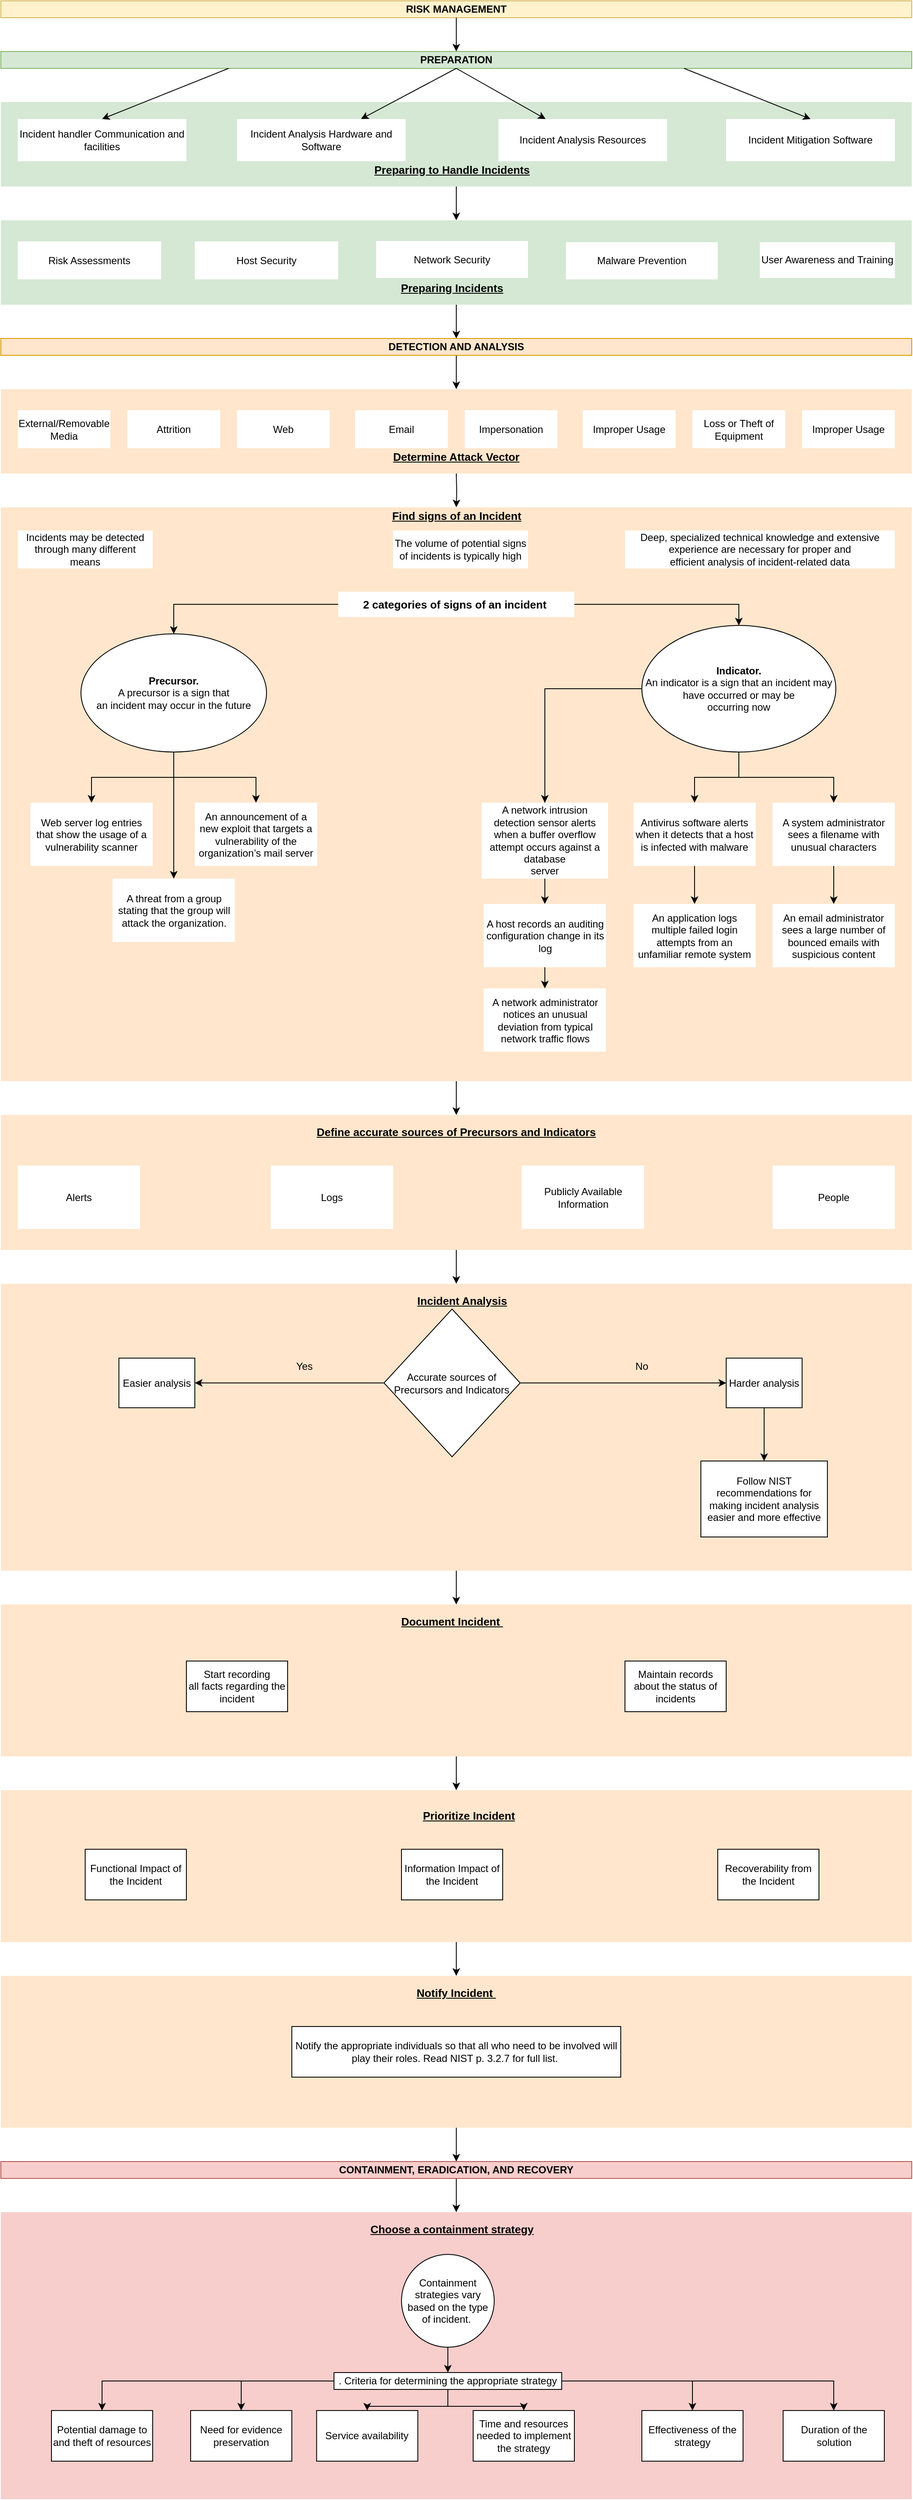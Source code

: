 <mxfile version="15.2.7" type="github" pages="2">
  <diagram id="2HpPP-bICAGdmHpTmiFh" name="Page-1">
    <mxGraphModel dx="1185" dy="635" grid="1" gridSize="10" guides="1" tooltips="1" connect="1" arrows="1" fold="1" page="1" pageScale="1" pageWidth="1169" pageHeight="827" math="0" shadow="0">
      <root>
        <mxCell id="0" />
        <mxCell id="1" parent="0" />
        <mxCell id="R-Eaw4uN9UbWOstKoqbW-2" value="&lt;b&gt;RISK MANAGEMENT&lt;/b&gt;" style="text;html=1;align=center;verticalAlign=middle;whiteSpace=wrap;rounded=0;fillColor=#fff2cc;strokeColor=#d6b656;" parent="1" vertex="1">
          <mxGeometry x="40" y="40" width="1080" height="20" as="geometry" />
        </mxCell>
        <mxCell id="R-Eaw4uN9UbWOstKoqbW-4" value="" style="endArrow=classic;html=1;exitX=0.5;exitY=1;exitDx=0;exitDy=0;entryX=0.5;entryY=0;entryDx=0;entryDy=0;" parent="1" source="R-Eaw4uN9UbWOstKoqbW-2" target="R-Eaw4uN9UbWOstKoqbW-5" edge="1">
          <mxGeometry width="50" height="50" relative="1" as="geometry">
            <mxPoint x="320" y="80" as="sourcePoint" />
            <mxPoint x="320" y="100" as="targetPoint" />
          </mxGeometry>
        </mxCell>
        <mxCell id="R-Eaw4uN9UbWOstKoqbW-5" value="&lt;b&gt;&lt;font style=&quot;font-size: 12px&quot;&gt;PREPARATION&lt;/font&gt;&lt;/b&gt;" style="text;html=1;align=center;verticalAlign=middle;whiteSpace=wrap;rounded=0;fillColor=#d5e8d4;strokeColor=#82b366;" parent="1" vertex="1">
          <mxGeometry x="40" y="100" width="1080" height="20" as="geometry" />
        </mxCell>
        <mxCell id="iwnnFERjuLGPFcT2uMJZ-8" value="" style="rounded=0;whiteSpace=wrap;html=1;strokeColor=none;fillColor=#d5e8d4;" parent="1" vertex="1">
          <mxGeometry x="40" y="160" width="1080" height="100" as="geometry" />
        </mxCell>
        <mxCell id="R-Eaw4uN9UbWOstKoqbW-8" value="Incident handler Communication and facilities" style="text;html=1;align=center;verticalAlign=middle;whiteSpace=wrap;rounded=0;fillColor=default;strokeColor=none;" parent="1" vertex="1">
          <mxGeometry x="60" y="180" width="200" height="50" as="geometry" />
        </mxCell>
        <mxCell id="R-Eaw4uN9UbWOstKoqbW-11" value="Incident Analysis Hardware and Software" style="text;html=1;align=center;verticalAlign=middle;whiteSpace=wrap;rounded=0;fillColor=default;strokeColor=none;" parent="1" vertex="1">
          <mxGeometry x="320" y="180" width="200" height="50" as="geometry" />
        </mxCell>
        <mxCell id="R-Eaw4uN9UbWOstKoqbW-12" value="Incident Analysis Resources" style="text;html=1;align=center;verticalAlign=middle;whiteSpace=wrap;rounded=0;fillColor=default;strokeColor=none;" parent="1" vertex="1">
          <mxGeometry x="630" y="180" width="200" height="50" as="geometry" />
        </mxCell>
        <mxCell id="R-Eaw4uN9UbWOstKoqbW-13" value="Incident Mitigation Software" style="text;html=1;align=center;verticalAlign=middle;whiteSpace=wrap;rounded=0;fillColor=default;strokeColor=none;" parent="1" vertex="1">
          <mxGeometry x="900" y="180" width="200" height="50" as="geometry" />
        </mxCell>
        <mxCell id="iwnnFERjuLGPFcT2uMJZ-1" value="" style="endArrow=classic;html=1;entryX=0.5;entryY=0;entryDx=0;entryDy=0;exitX=0.25;exitY=1;exitDx=0;exitDy=0;" parent="1" source="R-Eaw4uN9UbWOstKoqbW-5" target="R-Eaw4uN9UbWOstKoqbW-8" edge="1">
          <mxGeometry width="50" height="50" relative="1" as="geometry">
            <mxPoint x="110" y="122" as="sourcePoint" />
            <mxPoint x="210" y="130" as="targetPoint" />
          </mxGeometry>
        </mxCell>
        <mxCell id="iwnnFERjuLGPFcT2uMJZ-2" value="" style="endArrow=classic;html=1;exitX=0.5;exitY=1;exitDx=0;exitDy=0;" parent="1" source="R-Eaw4uN9UbWOstKoqbW-5" target="R-Eaw4uN9UbWOstKoqbW-11" edge="1">
          <mxGeometry width="50" height="50" relative="1" as="geometry">
            <mxPoint x="379.58" y="120" as="sourcePoint" />
            <mxPoint x="380" y="178" as="targetPoint" />
          </mxGeometry>
        </mxCell>
        <mxCell id="iwnnFERjuLGPFcT2uMJZ-3" value="" style="endArrow=classic;html=1;exitX=0.5;exitY=1;exitDx=0;exitDy=0;" parent="1" source="R-Eaw4uN9UbWOstKoqbW-5" target="R-Eaw4uN9UbWOstKoqbW-12" edge="1">
          <mxGeometry width="50" height="50" relative="1" as="geometry">
            <mxPoint x="580" y="140" as="sourcePoint" />
            <mxPoint x="730" y="178" as="targetPoint" />
          </mxGeometry>
        </mxCell>
        <mxCell id="iwnnFERjuLGPFcT2uMJZ-4" value="" style="endArrow=classic;html=1;exitX=0.75;exitY=1;exitDx=0;exitDy=0;entryX=0.5;entryY=0;entryDx=0;entryDy=0;" parent="1" source="R-Eaw4uN9UbWOstKoqbW-5" target="R-Eaw4uN9UbWOstKoqbW-13" edge="1">
          <mxGeometry width="50" height="50" relative="1" as="geometry">
            <mxPoint x="1049.58" y="122" as="sourcePoint" />
            <mxPoint x="1049.58" y="180" as="targetPoint" />
          </mxGeometry>
        </mxCell>
        <mxCell id="iwnnFERjuLGPFcT2uMJZ-9" value="&lt;b&gt;&lt;font style=&quot;font-size: 13px&quot;&gt;&lt;u&gt;Preparing to Handle Incidents&lt;/u&gt;&lt;/font&gt;&lt;br&gt;&lt;/b&gt;" style="text;html=1;strokeColor=none;fillColor=none;align=center;verticalAlign=middle;whiteSpace=wrap;rounded=0;" parent="1" vertex="1">
          <mxGeometry x="460" y="230" width="230" height="20" as="geometry" />
        </mxCell>
        <mxCell id="hXuzACPKQtS0b_j040UV-15" style="edgeStyle=orthogonalEdgeStyle;rounded=0;orthogonalLoop=1;jettySize=auto;html=1;" edge="1" parent="1" source="hXuzACPKQtS0b_j040UV-2" target="hXuzACPKQtS0b_j040UV-13">
          <mxGeometry relative="1" as="geometry" />
        </mxCell>
        <mxCell id="hXuzACPKQtS0b_j040UV-2" value="" style="rounded=0;whiteSpace=wrap;html=1;strokeColor=none;fillColor=#d5e8d4;" vertex="1" parent="1">
          <mxGeometry x="40" y="300" width="1080" height="100" as="geometry" />
        </mxCell>
        <mxCell id="hXuzACPKQtS0b_j040UV-3" value="" style="endArrow=classic;html=1;entryX=0.5;entryY=0;entryDx=0;entryDy=0;exitX=0.5;exitY=1;exitDx=0;exitDy=0;" edge="1" parent="1" source="iwnnFERjuLGPFcT2uMJZ-8" target="hXuzACPKQtS0b_j040UV-2">
          <mxGeometry width="50" height="50" relative="1" as="geometry">
            <mxPoint x="590" y="270" as="sourcePoint" />
            <mxPoint x="570" y="320" as="targetPoint" />
          </mxGeometry>
        </mxCell>
        <mxCell id="hXuzACPKQtS0b_j040UV-8" value="Risk Assessments" style="text;html=1;align=center;verticalAlign=middle;whiteSpace=wrap;rounded=0;fillColor=default;strokeColor=none;" vertex="1" parent="1">
          <mxGeometry x="60" y="325" width="170" height="45" as="geometry" />
        </mxCell>
        <mxCell id="hXuzACPKQtS0b_j040UV-9" value="Host Security" style="text;html=1;align=center;verticalAlign=middle;whiteSpace=wrap;rounded=0;fillColor=default;strokeColor=none;" vertex="1" parent="1">
          <mxGeometry x="270" y="325" width="170" height="45" as="geometry" />
        </mxCell>
        <mxCell id="hXuzACPKQtS0b_j040UV-10" value="Network Security" style="text;html=1;align=center;verticalAlign=middle;whiteSpace=wrap;rounded=0;fillColor=default;strokeColor=none;" vertex="1" parent="1">
          <mxGeometry x="485" y="324.5" width="180" height="44" as="geometry" />
        </mxCell>
        <mxCell id="hXuzACPKQtS0b_j040UV-11" value="Malware Prevention" style="text;html=1;align=center;verticalAlign=middle;whiteSpace=wrap;rounded=0;fillColor=default;strokeColor=none;" vertex="1" parent="1">
          <mxGeometry x="710" y="326" width="180" height="44" as="geometry" />
        </mxCell>
        <mxCell id="hXuzACPKQtS0b_j040UV-12" value="User Awareness and Training" style="text;html=1;align=center;verticalAlign=middle;whiteSpace=wrap;rounded=0;fillColor=default;strokeColor=none;" vertex="1" parent="1">
          <mxGeometry x="940" y="326" width="160" height="42.5" as="geometry" />
        </mxCell>
        <mxCell id="hXuzACPKQtS0b_j040UV-16" value="" style="edgeStyle=orthogonalEdgeStyle;rounded=0;orthogonalLoop=1;jettySize=auto;html=1;" edge="1" parent="1" source="hXuzACPKQtS0b_j040UV-13" target="hXuzACPKQtS0b_j040UV-14">
          <mxGeometry relative="1" as="geometry" />
        </mxCell>
        <mxCell id="hXuzACPKQtS0b_j040UV-13" value="&lt;b&gt;&lt;font style=&quot;font-size: 12px&quot;&gt;DETECTION AND ANALYSIS&lt;/font&gt;&lt;/b&gt;" style="text;html=1;align=center;verticalAlign=middle;whiteSpace=wrap;rounded=0;fillColor=#ffe6cc;strokeColor=#d79b00;" vertex="1" parent="1">
          <mxGeometry x="40" y="440" width="1080" height="20" as="geometry" />
        </mxCell>
        <mxCell id="hXuzACPKQtS0b_j040UV-17" value="&lt;b&gt;&lt;font style=&quot;font-size: 13px&quot;&gt;&lt;u&gt;Preparing Incidents&lt;/u&gt;&lt;/font&gt;&lt;br&gt;&lt;/b&gt;" style="text;html=1;strokeColor=none;fillColor=none;align=center;verticalAlign=middle;whiteSpace=wrap;rounded=0;" vertex="1" parent="1">
          <mxGeometry x="460" y="370" width="230" height="20" as="geometry" />
        </mxCell>
        <mxCell id="hXuzACPKQtS0b_j040UV-14" value="" style="rounded=0;whiteSpace=wrap;html=1;strokeColor=none;fillColor=#ffe6cc;" vertex="1" parent="1">
          <mxGeometry x="40" y="500" width="1080" height="100" as="geometry" />
        </mxCell>
        <mxCell id="hXuzACPKQtS0b_j040UV-18" value="&lt;b&gt;&lt;u&gt;&lt;font style=&quot;font-size: 13px&quot;&gt;Determine Attack Vector&lt;/font&gt;&lt;/u&gt;&lt;/b&gt;" style="text;html=1;strokeColor=none;fillColor=none;align=center;verticalAlign=middle;whiteSpace=wrap;rounded=0;" vertex="1" parent="1">
          <mxGeometry x="496.25" y="570" width="167.5" height="20" as="geometry" />
        </mxCell>
        <mxCell id="hXuzACPKQtS0b_j040UV-19" value="External/Removable Media" style="text;html=1;align=center;verticalAlign=middle;whiteSpace=wrap;rounded=0;fillColor=default;strokeColor=none;" vertex="1" parent="1">
          <mxGeometry x="60" y="525" width="110" height="45" as="geometry" />
        </mxCell>
        <mxCell id="hXuzACPKQtS0b_j040UV-20" value="Attrition" style="text;html=1;align=center;verticalAlign=middle;whiteSpace=wrap;rounded=0;fillColor=default;strokeColor=none;" vertex="1" parent="1">
          <mxGeometry x="190" y="525" width="110" height="45" as="geometry" />
        </mxCell>
        <mxCell id="hXuzACPKQtS0b_j040UV-21" value="Web" style="text;html=1;align=center;verticalAlign=middle;whiteSpace=wrap;rounded=0;fillColor=default;strokeColor=none;" vertex="1" parent="1">
          <mxGeometry x="320" y="525" width="110" height="45" as="geometry" />
        </mxCell>
        <mxCell id="hXuzACPKQtS0b_j040UV-22" value="Email" style="text;html=1;align=center;verticalAlign=middle;whiteSpace=wrap;rounded=0;fillColor=default;strokeColor=none;" vertex="1" parent="1">
          <mxGeometry x="460" y="525" width="110" height="45" as="geometry" />
        </mxCell>
        <mxCell id="hXuzACPKQtS0b_j040UV-23" value="Impersonation" style="text;html=1;align=center;verticalAlign=middle;whiteSpace=wrap;rounded=0;fillColor=default;strokeColor=none;" vertex="1" parent="1">
          <mxGeometry x="590" y="525" width="110" height="45" as="geometry" />
        </mxCell>
        <mxCell id="hXuzACPKQtS0b_j040UV-24" value="Improper Usage" style="text;html=1;align=center;verticalAlign=middle;whiteSpace=wrap;rounded=0;fillColor=default;strokeColor=none;" vertex="1" parent="1">
          <mxGeometry x="730" y="525" width="110" height="45" as="geometry" />
        </mxCell>
        <mxCell id="hXuzACPKQtS0b_j040UV-25" value="Loss or Theft of Equipment" style="text;html=1;align=center;verticalAlign=middle;whiteSpace=wrap;rounded=0;fillColor=default;strokeColor=none;" vertex="1" parent="1">
          <mxGeometry x="860" y="525" width="110" height="45" as="geometry" />
        </mxCell>
        <mxCell id="hXuzACPKQtS0b_j040UV-26" value="Improper Usage" style="text;html=1;align=center;verticalAlign=middle;whiteSpace=wrap;rounded=0;fillColor=default;strokeColor=none;" vertex="1" parent="1">
          <mxGeometry x="990" y="525" width="110" height="45" as="geometry" />
        </mxCell>
        <mxCell id="hXuzACPKQtS0b_j040UV-66" value="" style="edgeStyle=orthogonalEdgeStyle;rounded=0;orthogonalLoop=1;jettySize=auto;html=1;" edge="1" parent="1" source="hXuzACPKQtS0b_j040UV-27" target="hXuzACPKQtS0b_j040UV-62">
          <mxGeometry relative="1" as="geometry" />
        </mxCell>
        <mxCell id="hXuzACPKQtS0b_j040UV-27" value="" style="rounded=0;whiteSpace=wrap;html=1;strokeColor=none;fillColor=#ffe6cc;" vertex="1" parent="1">
          <mxGeometry x="40" y="640" width="1080" height="680" as="geometry" />
        </mxCell>
        <mxCell id="hXuzACPKQtS0b_j040UV-29" style="edgeStyle=orthogonalEdgeStyle;rounded=0;orthogonalLoop=1;jettySize=auto;html=1;entryX=0.5;entryY=0;entryDx=0;entryDy=0;" edge="1" parent="1" target="hXuzACPKQtS0b_j040UV-27">
          <mxGeometry relative="1" as="geometry">
            <mxPoint x="580" y="600" as="sourcePoint" />
            <mxPoint x="590" y="450" as="targetPoint" />
          </mxGeometry>
        </mxCell>
        <mxCell id="hXuzACPKQtS0b_j040UV-30" value="&lt;b&gt;&lt;u&gt;&lt;font style=&quot;font-size: 13px&quot;&gt;Find signs of an Incident&lt;/font&gt;&lt;/u&gt;&lt;/b&gt;" style="text;html=1;strokeColor=none;fillColor=none;align=center;verticalAlign=middle;whiteSpace=wrap;rounded=0;" vertex="1" parent="1">
          <mxGeometry x="498.75" y="640" width="162.5" height="20" as="geometry" />
        </mxCell>
        <mxCell id="hXuzACPKQtS0b_j040UV-31" value="Incidents may be detected through many different means" style="text;html=1;align=center;verticalAlign=middle;whiteSpace=wrap;rounded=0;fillColor=default;strokeColor=none;" vertex="1" parent="1">
          <mxGeometry x="60" y="667.5" width="160" height="45" as="geometry" />
        </mxCell>
        <mxCell id="hXuzACPKQtS0b_j040UV-32" value="The volume of potential signs of incidents is typically high" style="text;html=1;align=center;verticalAlign=middle;whiteSpace=wrap;rounded=0;fillColor=default;strokeColor=none;" vertex="1" parent="1">
          <mxGeometry x="505" y="667.5" width="160" height="45" as="geometry" />
        </mxCell>
        <mxCell id="hXuzACPKQtS0b_j040UV-33" value="Deep, specialized technical knowledge and extensive experience are necessary for proper and&lt;br/&gt;efficient analysis of incident-related data" style="text;html=1;align=center;verticalAlign=middle;whiteSpace=wrap;rounded=0;fillColor=default;strokeColor=none;" vertex="1" parent="1">
          <mxGeometry x="780" y="667.5" width="320" height="45" as="geometry" />
        </mxCell>
        <mxCell id="hXuzACPKQtS0b_j040UV-41" style="edgeStyle=orthogonalEdgeStyle;rounded=0;orthogonalLoop=1;jettySize=auto;html=1;" edge="1" parent="1" source="hXuzACPKQtS0b_j040UV-34" target="hXuzACPKQtS0b_j040UV-40">
          <mxGeometry relative="1" as="geometry" />
        </mxCell>
        <mxCell id="hXuzACPKQtS0b_j040UV-44" style="edgeStyle=orthogonalEdgeStyle;rounded=0;orthogonalLoop=1;jettySize=auto;html=1;entryX=0.5;entryY=0;entryDx=0;entryDy=0;" edge="1" parent="1" source="hXuzACPKQtS0b_j040UV-34" target="hXuzACPKQtS0b_j040UV-42">
          <mxGeometry relative="1" as="geometry" />
        </mxCell>
        <mxCell id="hXuzACPKQtS0b_j040UV-45" style="edgeStyle=orthogonalEdgeStyle;rounded=0;orthogonalLoop=1;jettySize=auto;html=1;" edge="1" parent="1" source="hXuzACPKQtS0b_j040UV-34" target="hXuzACPKQtS0b_j040UV-43">
          <mxGeometry relative="1" as="geometry" />
        </mxCell>
        <mxCell id="hXuzACPKQtS0b_j040UV-34" value="&lt;b&gt;Precursor. &lt;br&gt;&lt;/b&gt;A precursor is a sign that&lt;br&gt;an incident may occur in the future" style="ellipse;whiteSpace=wrap;html=1;" vertex="1" parent="1">
          <mxGeometry x="135" y="790" width="220" height="140" as="geometry" />
        </mxCell>
        <mxCell id="hXuzACPKQtS0b_j040UV-47" style="edgeStyle=orthogonalEdgeStyle;rounded=0;orthogonalLoop=1;jettySize=auto;html=1;entryX=0.5;entryY=0;entryDx=0;entryDy=0;" edge="1" parent="1" source="hXuzACPKQtS0b_j040UV-35" target="hXuzACPKQtS0b_j040UV-46">
          <mxGeometry relative="1" as="geometry" />
        </mxCell>
        <mxCell id="hXuzACPKQtS0b_j040UV-52" style="edgeStyle=orthogonalEdgeStyle;rounded=0;orthogonalLoop=1;jettySize=auto;html=1;entryX=0.5;entryY=0;entryDx=0;entryDy=0;" edge="1" parent="1" source="hXuzACPKQtS0b_j040UV-35" target="hXuzACPKQtS0b_j040UV-48">
          <mxGeometry relative="1" as="geometry" />
        </mxCell>
        <mxCell id="hXuzACPKQtS0b_j040UV-53" style="edgeStyle=orthogonalEdgeStyle;rounded=0;orthogonalLoop=1;jettySize=auto;html=1;entryX=0.5;entryY=0;entryDx=0;entryDy=0;" edge="1" parent="1" source="hXuzACPKQtS0b_j040UV-35" target="hXuzACPKQtS0b_j040UV-50">
          <mxGeometry relative="1" as="geometry" />
        </mxCell>
        <mxCell id="hXuzACPKQtS0b_j040UV-55" style="edgeStyle=orthogonalEdgeStyle;rounded=0;orthogonalLoop=1;jettySize=auto;html=1;entryX=0.5;entryY=0;entryDx=0;entryDy=0;startArrow=none;" edge="1" parent="1" source="hXuzACPKQtS0b_j040UV-46" target="hXuzACPKQtS0b_j040UV-51">
          <mxGeometry relative="1" as="geometry" />
        </mxCell>
        <mxCell id="hXuzACPKQtS0b_j040UV-35" value="&lt;b&gt;Indicator.&lt;/b&gt; &lt;br&gt;An indicator is a sign that an incident may have occurred or may be&lt;br&gt;occurring now" style="ellipse;whiteSpace=wrap;html=1;" vertex="1" parent="1">
          <mxGeometry x="800" y="780" width="230" height="150" as="geometry" />
        </mxCell>
        <mxCell id="hXuzACPKQtS0b_j040UV-38" style="edgeStyle=orthogonalEdgeStyle;rounded=0;orthogonalLoop=1;jettySize=auto;html=1;" edge="1" parent="1" source="hXuzACPKQtS0b_j040UV-37" target="hXuzACPKQtS0b_j040UV-34">
          <mxGeometry relative="1" as="geometry" />
        </mxCell>
        <mxCell id="hXuzACPKQtS0b_j040UV-39" style="edgeStyle=orthogonalEdgeStyle;rounded=0;orthogonalLoop=1;jettySize=auto;html=1;entryX=0.5;entryY=0;entryDx=0;entryDy=0;" edge="1" parent="1" source="hXuzACPKQtS0b_j040UV-37" target="hXuzACPKQtS0b_j040UV-35">
          <mxGeometry relative="1" as="geometry" />
        </mxCell>
        <mxCell id="hXuzACPKQtS0b_j040UV-37" value="&lt;b&gt;&lt;font style=&quot;font-size: 13px&quot;&gt;2 categories of signs of an incident&amp;nbsp;&lt;/font&gt;&lt;/b&gt;" style="text;html=1;strokeColor=none;fillColor=default;align=center;verticalAlign=middle;whiteSpace=wrap;rounded=0;" vertex="1" parent="1">
          <mxGeometry x="440" y="740" width="280" height="30" as="geometry" />
        </mxCell>
        <mxCell id="hXuzACPKQtS0b_j040UV-40" value="Web server log entries that show the usage of a vulnerability scanner" style="rounded=0;whiteSpace=wrap;html=1;fillColor=default;strokeColor=none;" vertex="1" parent="1">
          <mxGeometry x="75" y="990" width="145" height="75" as="geometry" />
        </mxCell>
        <mxCell id="hXuzACPKQtS0b_j040UV-42" value="An announcement of a new exploit that targets a vulnerability of the organization’s mail server" style="rounded=0;whiteSpace=wrap;html=1;fillColor=default;strokeColor=none;" vertex="1" parent="1">
          <mxGeometry x="270" y="990" width="145" height="75" as="geometry" />
        </mxCell>
        <mxCell id="hXuzACPKQtS0b_j040UV-43" value="A threat from a group stating that the group will attack the organization." style="rounded=0;whiteSpace=wrap;html=1;fillColor=default;strokeColor=none;" vertex="1" parent="1">
          <mxGeometry x="172.5" y="1080" width="145" height="75" as="geometry" />
        </mxCell>
        <mxCell id="hXuzACPKQtS0b_j040UV-60" value="" style="edgeStyle=orthogonalEdgeStyle;rounded=0;orthogonalLoop=1;jettySize=auto;html=1;" edge="1" parent="1" source="hXuzACPKQtS0b_j040UV-48" target="hXuzACPKQtS0b_j040UV-49">
          <mxGeometry relative="1" as="geometry" />
        </mxCell>
        <mxCell id="hXuzACPKQtS0b_j040UV-48" value="Antivirus software alerts when it detects that a host is infected with malware" style="rounded=0;whiteSpace=wrap;html=1;fillColor=default;strokeColor=none;" vertex="1" parent="1">
          <mxGeometry x="790" y="990" width="145" height="75" as="geometry" />
        </mxCell>
        <mxCell id="hXuzACPKQtS0b_j040UV-49" value="An application logs multiple failed login attempts from an unfamiliar remote system" style="rounded=0;whiteSpace=wrap;html=1;fillColor=default;strokeColor=none;" vertex="1" parent="1">
          <mxGeometry x="790" y="1110" width="145" height="75" as="geometry" />
        </mxCell>
        <mxCell id="hXuzACPKQtS0b_j040UV-61" value="" style="edgeStyle=orthogonalEdgeStyle;rounded=0;orthogonalLoop=1;jettySize=auto;html=1;" edge="1" parent="1" source="hXuzACPKQtS0b_j040UV-50" target="hXuzACPKQtS0b_j040UV-57">
          <mxGeometry relative="1" as="geometry" />
        </mxCell>
        <mxCell id="hXuzACPKQtS0b_j040UV-50" value="A system administrator sees a filename with unusual characters" style="rounded=0;whiteSpace=wrap;html=1;fillColor=default;strokeColor=none;" vertex="1" parent="1">
          <mxGeometry x="955" y="990" width="145" height="75" as="geometry" />
        </mxCell>
        <mxCell id="hXuzACPKQtS0b_j040UV-59" value="" style="edgeStyle=orthogonalEdgeStyle;rounded=0;orthogonalLoop=1;jettySize=auto;html=1;" edge="1" parent="1" source="hXuzACPKQtS0b_j040UV-51" target="hXuzACPKQtS0b_j040UV-58">
          <mxGeometry relative="1" as="geometry" />
        </mxCell>
        <mxCell id="hXuzACPKQtS0b_j040UV-51" value="A host records an auditing configuration change in its log" style="rounded=0;whiteSpace=wrap;html=1;fillColor=default;strokeColor=none;" vertex="1" parent="1">
          <mxGeometry x="612.5" y="1110" width="145" height="75" as="geometry" />
        </mxCell>
        <mxCell id="hXuzACPKQtS0b_j040UV-46" value="A network intrusion detection sensor alerts when a buffer overflow attempt occurs against a database&lt;br/&gt;server" style="rounded=0;whiteSpace=wrap;html=1;fillColor=default;strokeColor=none;" vertex="1" parent="1">
          <mxGeometry x="610" y="990" width="150" height="90" as="geometry" />
        </mxCell>
        <mxCell id="hXuzACPKQtS0b_j040UV-56" value="" style="edgeStyle=orthogonalEdgeStyle;rounded=0;orthogonalLoop=1;jettySize=auto;html=1;entryX=0.5;entryY=0;entryDx=0;entryDy=0;endArrow=none;" edge="1" parent="1" source="hXuzACPKQtS0b_j040UV-35" target="hXuzACPKQtS0b_j040UV-46">
          <mxGeometry relative="1" as="geometry">
            <mxPoint x="800" y="855" as="sourcePoint" />
            <mxPoint x="682.5" y="1100" as="targetPoint" />
          </mxGeometry>
        </mxCell>
        <mxCell id="hXuzACPKQtS0b_j040UV-57" value="An email administrator sees a large number of bounced emails with suspicious content" style="rounded=0;whiteSpace=wrap;html=1;fillColor=default;strokeColor=none;" vertex="1" parent="1">
          <mxGeometry x="955" y="1110" width="145" height="75" as="geometry" />
        </mxCell>
        <mxCell id="hXuzACPKQtS0b_j040UV-58" value="A network administrator notices an unusual deviation from typical network traffic flows" style="rounded=0;whiteSpace=wrap;html=1;fillColor=default;strokeColor=none;" vertex="1" parent="1">
          <mxGeometry x="612.5" y="1210" width="145" height="75" as="geometry" />
        </mxCell>
        <mxCell id="hXuzACPKQtS0b_j040UV-72" value="" style="edgeStyle=orthogonalEdgeStyle;rounded=0;orthogonalLoop=1;jettySize=auto;html=1;" edge="1" parent="1" source="hXuzACPKQtS0b_j040UV-62" target="hXuzACPKQtS0b_j040UV-71">
          <mxGeometry relative="1" as="geometry" />
        </mxCell>
        <mxCell id="hXuzACPKQtS0b_j040UV-62" value="" style="rounded=0;whiteSpace=wrap;html=1;strokeColor=none;fillColor=#ffe6cc;" vertex="1" parent="1">
          <mxGeometry x="40" y="1360" width="1080" height="160" as="geometry" />
        </mxCell>
        <mxCell id="hXuzACPKQtS0b_j040UV-63" value="&lt;b&gt;&lt;font style=&quot;font-size: 13px&quot;&gt;&lt;u&gt;Define accurate sources of Precursors and Indicators&lt;/u&gt;&lt;/font&gt;&lt;/b&gt;" style="text;html=1;strokeColor=none;fillColor=none;align=center;verticalAlign=middle;whiteSpace=wrap;rounded=0;" vertex="1" parent="1">
          <mxGeometry x="407.19" y="1370" width="345.62" height="20" as="geometry" />
        </mxCell>
        <mxCell id="hXuzACPKQtS0b_j040UV-67" value="Alerts" style="rounded=0;whiteSpace=wrap;html=1;fillColor=default;strokeColor=none;" vertex="1" parent="1">
          <mxGeometry x="60" y="1420" width="145" height="75" as="geometry" />
        </mxCell>
        <mxCell id="hXuzACPKQtS0b_j040UV-68" value="Logs" style="rounded=0;whiteSpace=wrap;html=1;fillColor=default;strokeColor=none;" vertex="1" parent="1">
          <mxGeometry x="360" y="1420" width="145" height="75" as="geometry" />
        </mxCell>
        <mxCell id="hXuzACPKQtS0b_j040UV-69" value="Publicly Available Information" style="rounded=0;whiteSpace=wrap;html=1;fillColor=default;strokeColor=none;" vertex="1" parent="1">
          <mxGeometry x="657.5" y="1420" width="145" height="75" as="geometry" />
        </mxCell>
        <mxCell id="hXuzACPKQtS0b_j040UV-70" value="People" style="rounded=0;whiteSpace=wrap;html=1;fillColor=default;strokeColor=none;" vertex="1" parent="1">
          <mxGeometry x="955" y="1420" width="145" height="75" as="geometry" />
        </mxCell>
        <mxCell id="hXuzACPKQtS0b_j040UV-94" value="" style="edgeStyle=orthogonalEdgeStyle;rounded=0;orthogonalLoop=1;jettySize=auto;html=1;" edge="1" parent="1" source="hXuzACPKQtS0b_j040UV-71" target="hXuzACPKQtS0b_j040UV-88">
          <mxGeometry relative="1" as="geometry" />
        </mxCell>
        <mxCell id="hXuzACPKQtS0b_j040UV-71" value="" style="rounded=0;whiteSpace=wrap;html=1;strokeColor=none;fillColor=#ffe6cc;" vertex="1" parent="1">
          <mxGeometry x="40" y="1560" width="1080" height="340" as="geometry" />
        </mxCell>
        <mxCell id="hXuzACPKQtS0b_j040UV-73" value="&lt;span style=&quot;font-size: 13px&quot;&gt;&lt;b&gt;&lt;u&gt;Incident Analysis&lt;/u&gt;&lt;/b&gt;&lt;/span&gt;" style="text;html=1;strokeColor=none;fillColor=none;align=center;verticalAlign=middle;whiteSpace=wrap;rounded=0;" vertex="1" parent="1">
          <mxGeometry x="414.38" y="1570" width="345.62" height="20" as="geometry" />
        </mxCell>
        <mxCell id="hXuzACPKQtS0b_j040UV-75" value="Easier analysis" style="rounded=0;whiteSpace=wrap;html=1;fillColor=default;" vertex="1" parent="1">
          <mxGeometry x="180" y="1648.13" width="90" height="58.75" as="geometry" />
        </mxCell>
        <mxCell id="hXuzACPKQtS0b_j040UV-78" style="edgeStyle=orthogonalEdgeStyle;rounded=0;orthogonalLoop=1;jettySize=auto;html=1;" edge="1" parent="1" source="hXuzACPKQtS0b_j040UV-77" target="hXuzACPKQtS0b_j040UV-75">
          <mxGeometry relative="1" as="geometry" />
        </mxCell>
        <mxCell id="hXuzACPKQtS0b_j040UV-82" style="edgeStyle=orthogonalEdgeStyle;rounded=0;orthogonalLoop=1;jettySize=auto;html=1;entryX=0;entryY=0.5;entryDx=0;entryDy=0;" edge="1" parent="1" source="hXuzACPKQtS0b_j040UV-77" target="hXuzACPKQtS0b_j040UV-79">
          <mxGeometry relative="1" as="geometry" />
        </mxCell>
        <mxCell id="hXuzACPKQtS0b_j040UV-77" value="Accurate sources of Precursors and Indicators" style="rhombus;whiteSpace=wrap;html=1;fillColor=default;" vertex="1" parent="1">
          <mxGeometry x="494.29" y="1590" width="161.41" height="175" as="geometry" />
        </mxCell>
        <mxCell id="hXuzACPKQtS0b_j040UV-86" value="" style="edgeStyle=orthogonalEdgeStyle;rounded=0;orthogonalLoop=1;jettySize=auto;html=1;" edge="1" parent="1" source="hXuzACPKQtS0b_j040UV-79" target="hXuzACPKQtS0b_j040UV-85">
          <mxGeometry relative="1" as="geometry" />
        </mxCell>
        <mxCell id="hXuzACPKQtS0b_j040UV-79" value="Harder analysis" style="rounded=0;whiteSpace=wrap;html=1;fillColor=default;" vertex="1" parent="1">
          <mxGeometry x="900" y="1648.13" width="90" height="58.75" as="geometry" />
        </mxCell>
        <mxCell id="hXuzACPKQtS0b_j040UV-83" value="Yes" style="text;html=1;strokeColor=none;fillColor=none;align=center;verticalAlign=middle;whiteSpace=wrap;rounded=0;" vertex="1" parent="1">
          <mxGeometry x="380" y="1648.13" width="40" height="20" as="geometry" />
        </mxCell>
        <mxCell id="hXuzACPKQtS0b_j040UV-84" value="No" style="text;html=1;strokeColor=none;fillColor=none;align=center;verticalAlign=middle;whiteSpace=wrap;rounded=0;" vertex="1" parent="1">
          <mxGeometry x="780" y="1648.13" width="40" height="20" as="geometry" />
        </mxCell>
        <mxCell id="hXuzACPKQtS0b_j040UV-85" value="Follow NIST recommendations for making incident analysis easier and more effective" style="rounded=0;whiteSpace=wrap;html=1;fillColor=default;" vertex="1" parent="1">
          <mxGeometry x="870" y="1770" width="150" height="90" as="geometry" />
        </mxCell>
        <mxCell id="hXuzACPKQtS0b_j040UV-96" value="" style="edgeStyle=orthogonalEdgeStyle;rounded=0;orthogonalLoop=1;jettySize=auto;html=1;" edge="1" parent="1" source="hXuzACPKQtS0b_j040UV-88" target="hXuzACPKQtS0b_j040UV-95">
          <mxGeometry relative="1" as="geometry" />
        </mxCell>
        <mxCell id="hXuzACPKQtS0b_j040UV-88" value="" style="rounded=0;whiteSpace=wrap;html=1;strokeColor=none;fillColor=#ffe6cc;" vertex="1" parent="1">
          <mxGeometry x="40" y="1940" width="1080" height="180" as="geometry" />
        </mxCell>
        <mxCell id="hXuzACPKQtS0b_j040UV-89" value="&lt;span style=&quot;font-size: 13px&quot;&gt;&lt;b&gt;&lt;u&gt;Document Incident&amp;nbsp;&lt;/u&gt;&lt;/b&gt;&lt;/span&gt;" style="text;html=1;strokeColor=none;fillColor=none;align=center;verticalAlign=middle;whiteSpace=wrap;rounded=0;" vertex="1" parent="1">
          <mxGeometry x="402.18" y="1950" width="345.62" height="20" as="geometry" />
        </mxCell>
        <mxCell id="hXuzACPKQtS0b_j040UV-105" value="" style="edgeStyle=orthogonalEdgeStyle;rounded=0;orthogonalLoop=1;jettySize=auto;html=1;" edge="1" parent="1" source="hXuzACPKQtS0b_j040UV-95" target="hXuzACPKQtS0b_j040UV-104">
          <mxGeometry relative="1" as="geometry" />
        </mxCell>
        <mxCell id="hXuzACPKQtS0b_j040UV-95" value="" style="rounded=0;whiteSpace=wrap;html=1;strokeColor=none;fillColor=#ffe6cc;" vertex="1" parent="1">
          <mxGeometry x="40" y="2160" width="1080" height="180" as="geometry" />
        </mxCell>
        <mxCell id="hXuzACPKQtS0b_j040UV-98" value="Functional Impact of the Incident" style="rounded=0;whiteSpace=wrap;html=1;fillColor=default;" vertex="1" parent="1">
          <mxGeometry x="140" y="2230" width="120" height="60" as="geometry" />
        </mxCell>
        <mxCell id="hXuzACPKQtS0b_j040UV-99" value="Information Impact of the Incident" style="rounded=0;whiteSpace=wrap;html=1;fillColor=default;" vertex="1" parent="1">
          <mxGeometry x="515" y="2230" width="120" height="60" as="geometry" />
        </mxCell>
        <mxCell id="hXuzACPKQtS0b_j040UV-100" value="Recoverability from the Incident" style="rounded=0;whiteSpace=wrap;html=1;fillColor=default;" vertex="1" parent="1">
          <mxGeometry x="890" y="2230" width="120" height="60" as="geometry" />
        </mxCell>
        <mxCell id="hXuzACPKQtS0b_j040UV-102" value="Start recording&lt;br/&gt;all facts regarding the incident" style="rounded=0;whiteSpace=wrap;html=1;fillColor=default;" vertex="1" parent="1">
          <mxGeometry x="260" y="2007" width="120" height="60" as="geometry" />
        </mxCell>
        <mxCell id="hXuzACPKQtS0b_j040UV-103" value="Maintain records about the status of incidents" style="rounded=0;whiteSpace=wrap;html=1;fillColor=default;" vertex="1" parent="1">
          <mxGeometry x="780" y="2007" width="120" height="60" as="geometry" />
        </mxCell>
        <mxCell id="hXuzACPKQtS0b_j040UV-110" value="" style="edgeStyle=orthogonalEdgeStyle;rounded=0;orthogonalLoop=1;jettySize=auto;html=1;" edge="1" parent="1" source="hXuzACPKQtS0b_j040UV-104" target="hXuzACPKQtS0b_j040UV-109">
          <mxGeometry relative="1" as="geometry" />
        </mxCell>
        <mxCell id="hXuzACPKQtS0b_j040UV-104" value="" style="rounded=0;whiteSpace=wrap;html=1;strokeColor=none;fillColor=#ffe6cc;" vertex="1" parent="1">
          <mxGeometry x="40" y="2380" width="1080" height="180" as="geometry" />
        </mxCell>
        <mxCell id="hXuzACPKQtS0b_j040UV-106" value="&lt;span style=&quot;font-size: 13px&quot;&gt;&lt;b&gt;&lt;u&gt;Prioritize Incident&lt;/u&gt;&lt;/b&gt;&lt;/span&gt;" style="text;html=1;strokeColor=none;fillColor=none;align=center;verticalAlign=middle;whiteSpace=wrap;rounded=0;" vertex="1" parent="1">
          <mxGeometry x="422" y="2180" width="345.62" height="20" as="geometry" />
        </mxCell>
        <mxCell id="hXuzACPKQtS0b_j040UV-107" value="&lt;b&gt;&lt;u&gt;&lt;font style=&quot;font-size: 13px&quot;&gt;Notify Incident&amp;nbsp;&lt;/font&gt;&lt;/u&gt;&lt;/b&gt;" style="text;html=1;strokeColor=none;fillColor=none;align=center;verticalAlign=middle;whiteSpace=wrap;rounded=0;" vertex="1" parent="1">
          <mxGeometry x="530" y="2390" width="100" height="20" as="geometry" />
        </mxCell>
        <mxCell id="hXuzACPKQtS0b_j040UV-108" value="Notify the appropriate individuals so that all who need to be involved will play their roles. Read NIST p. 3.2.7 for full list.&amp;nbsp;" style="rounded=0;whiteSpace=wrap;html=1;fillColor=default;" vertex="1" parent="1">
          <mxGeometry x="385" y="2440" width="390" height="60" as="geometry" />
        </mxCell>
        <mxCell id="hXuzACPKQtS0b_j040UV-131" style="edgeStyle=orthogonalEdgeStyle;rounded=0;orthogonalLoop=1;jettySize=auto;html=1;entryX=0.5;entryY=0;entryDx=0;entryDy=0;" edge="1" parent="1" source="hXuzACPKQtS0b_j040UV-109" target="hXuzACPKQtS0b_j040UV-111">
          <mxGeometry relative="1" as="geometry" />
        </mxCell>
        <mxCell id="hXuzACPKQtS0b_j040UV-109" value="&lt;b&gt;CONTAINMENT, ERADICATION, AND RECOVERY&lt;/b&gt;" style="text;html=1;align=center;verticalAlign=middle;whiteSpace=wrap;rounded=0;fillColor=#f8cecc;strokeColor=#b85450;" vertex="1" parent="1">
          <mxGeometry x="40" y="2600" width="1080" height="20" as="geometry" />
        </mxCell>
        <mxCell id="hXuzACPKQtS0b_j040UV-111" value="" style="rounded=0;whiteSpace=wrap;html=1;strokeColor=none;fillColor=#f8cecc;" vertex="1" parent="1">
          <mxGeometry x="40" y="2660" width="1080" height="340" as="geometry" />
        </mxCell>
        <mxCell id="hXuzACPKQtS0b_j040UV-112" value="&lt;b&gt;&lt;u&gt;&lt;font style=&quot;font-size: 13px&quot;&gt;Choose a containment strategy&lt;/font&gt;&lt;/u&gt;&lt;/b&gt;" style="text;html=1;strokeColor=none;fillColor=none;align=center;verticalAlign=middle;whiteSpace=wrap;rounded=0;" vertex="1" parent="1">
          <mxGeometry x="469.99" y="2670" width="210" height="20" as="geometry" />
        </mxCell>
        <mxCell id="hXuzACPKQtS0b_j040UV-116" value="" style="edgeStyle=orthogonalEdgeStyle;rounded=0;orthogonalLoop=1;jettySize=auto;html=1;" edge="1" parent="1" source="hXuzACPKQtS0b_j040UV-114" target="hXuzACPKQtS0b_j040UV-115">
          <mxGeometry relative="1" as="geometry" />
        </mxCell>
        <mxCell id="hXuzACPKQtS0b_j040UV-114" value="&lt;span&gt;Containment strategies vary based on the type of incident.&amp;nbsp;&lt;/span&gt;" style="ellipse;whiteSpace=wrap;html=1;aspect=fixed;fillColor=default;" vertex="1" parent="1">
          <mxGeometry x="515" y="2710" width="110" height="110" as="geometry" />
        </mxCell>
        <mxCell id="hXuzACPKQtS0b_j040UV-123" style="edgeStyle=orthogonalEdgeStyle;rounded=0;orthogonalLoop=1;jettySize=auto;html=1;entryX=0.5;entryY=0;entryDx=0;entryDy=0;" edge="1" parent="1" source="hXuzACPKQtS0b_j040UV-115" target="hXuzACPKQtS0b_j040UV-117">
          <mxGeometry relative="1" as="geometry" />
        </mxCell>
        <mxCell id="hXuzACPKQtS0b_j040UV-124" style="edgeStyle=orthogonalEdgeStyle;rounded=0;orthogonalLoop=1;jettySize=auto;html=1;" edge="1" parent="1" source="hXuzACPKQtS0b_j040UV-115" target="hXuzACPKQtS0b_j040UV-118">
          <mxGeometry relative="1" as="geometry" />
        </mxCell>
        <mxCell id="hXuzACPKQtS0b_j040UV-125" style="edgeStyle=orthogonalEdgeStyle;rounded=0;orthogonalLoop=1;jettySize=auto;html=1;entryX=0.5;entryY=0;entryDx=0;entryDy=0;" edge="1" parent="1" source="hXuzACPKQtS0b_j040UV-115" target="hXuzACPKQtS0b_j040UV-119">
          <mxGeometry relative="1" as="geometry" />
        </mxCell>
        <mxCell id="hXuzACPKQtS0b_j040UV-126" style="edgeStyle=orthogonalEdgeStyle;rounded=0;orthogonalLoop=1;jettySize=auto;html=1;entryX=0.5;entryY=0;entryDx=0;entryDy=0;" edge="1" parent="1" source="hXuzACPKQtS0b_j040UV-115" target="hXuzACPKQtS0b_j040UV-121">
          <mxGeometry relative="1" as="geometry" />
        </mxCell>
        <mxCell id="hXuzACPKQtS0b_j040UV-128" style="edgeStyle=orthogonalEdgeStyle;rounded=0;orthogonalLoop=1;jettySize=auto;html=1;entryX=0.5;entryY=0;entryDx=0;entryDy=0;" edge="1" parent="1" source="hXuzACPKQtS0b_j040UV-115" target="hXuzACPKQtS0b_j040UV-120">
          <mxGeometry relative="1" as="geometry" />
        </mxCell>
        <mxCell id="hXuzACPKQtS0b_j040UV-130" style="edgeStyle=orthogonalEdgeStyle;rounded=0;orthogonalLoop=1;jettySize=auto;html=1;entryX=0.5;entryY=0;entryDx=0;entryDy=0;" edge="1" parent="1" source="hXuzACPKQtS0b_j040UV-115" target="hXuzACPKQtS0b_j040UV-122">
          <mxGeometry relative="1" as="geometry" />
        </mxCell>
        <mxCell id="hXuzACPKQtS0b_j040UV-115" value=". Criteria for determining the appropriate strategy" style="rounded=0;whiteSpace=wrap;html=1;fillColor=default;" vertex="1" parent="1">
          <mxGeometry x="435" y="2850" width="270" height="20" as="geometry" />
        </mxCell>
        <mxCell id="hXuzACPKQtS0b_j040UV-117" value="Potential damage to and theft of resources" style="rounded=0;whiteSpace=wrap;html=1;fillColor=default;" vertex="1" parent="1">
          <mxGeometry x="100" y="2895" width="120" height="60" as="geometry" />
        </mxCell>
        <mxCell id="hXuzACPKQtS0b_j040UV-118" value="Need for evidence preservation" style="rounded=0;whiteSpace=wrap;html=1;fillColor=default;" vertex="1" parent="1">
          <mxGeometry x="265" y="2895" width="120" height="60" as="geometry" />
        </mxCell>
        <mxCell id="hXuzACPKQtS0b_j040UV-119" value="Service availability" style="rounded=0;whiteSpace=wrap;html=1;fillColor=default;" vertex="1" parent="1">
          <mxGeometry x="414.38" y="2895" width="120" height="60" as="geometry" />
        </mxCell>
        <mxCell id="hXuzACPKQtS0b_j040UV-120" value="Effectiveness of the strategy" style="rounded=0;whiteSpace=wrap;html=1;fillColor=default;" vertex="1" parent="1">
          <mxGeometry x="800" y="2895" width="120" height="60" as="geometry" />
        </mxCell>
        <mxCell id="hXuzACPKQtS0b_j040UV-121" value="Time and resources needed to implement the strategy" style="rounded=0;whiteSpace=wrap;html=1;fillColor=default;" vertex="1" parent="1">
          <mxGeometry x="600" y="2895" width="120" height="60" as="geometry" />
        </mxCell>
        <mxCell id="hXuzACPKQtS0b_j040UV-122" value="Duration of the solution " style="rounded=0;whiteSpace=wrap;html=1;fillColor=default;" vertex="1" parent="1">
          <mxGeometry x="967.5" y="2895" width="120" height="60" as="geometry" />
        </mxCell>
      </root>
    </mxGraphModel>
  </diagram>
  <diagram id="h2QpLRTnuL7eqwxKNE09" name="Page-2">
    <mxGraphModel dx="1422" dy="705" grid="1" gridSize="10" guides="1" tooltips="1" connect="1" arrows="1" fold="1" page="1" pageScale="1" pageWidth="1169" pageHeight="827" math="0" shadow="0">
      <root>
        <mxCell id="JOSpV3ROqNeyWr1z_Bff-0" />
        <mxCell id="JOSpV3ROqNeyWr1z_Bff-1" parent="JOSpV3ROqNeyWr1z_Bff-0" />
      </root>
    </mxGraphModel>
  </diagram>
</mxfile>
